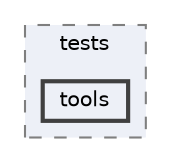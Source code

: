 digraph "/home/jam/Research/IRES-2025/dev/src/llm-scripts/testing/hypothesis-testing/hyp-env/lib/python3.12/site-packages/pandas/tests/tools"
{
 // LATEX_PDF_SIZE
  bgcolor="transparent";
  edge [fontname=Helvetica,fontsize=10,labelfontname=Helvetica,labelfontsize=10];
  node [fontname=Helvetica,fontsize=10,shape=box,height=0.2,width=0.4];
  compound=true
  subgraph clusterdir_710a1cc500e45608596adbf556059cf7 {
    graph [ bgcolor="#edf0f7", pencolor="grey50", label="tests", fontname=Helvetica,fontsize=10 style="filled,dashed", URL="dir_710a1cc500e45608596adbf556059cf7.html",tooltip=""]
  dir_208f56cae9b970b58c339f13a51850d6 [label="tools", fillcolor="#edf0f7", color="grey25", style="filled,bold", URL="dir_208f56cae9b970b58c339f13a51850d6.html",tooltip=""];
  }
}
